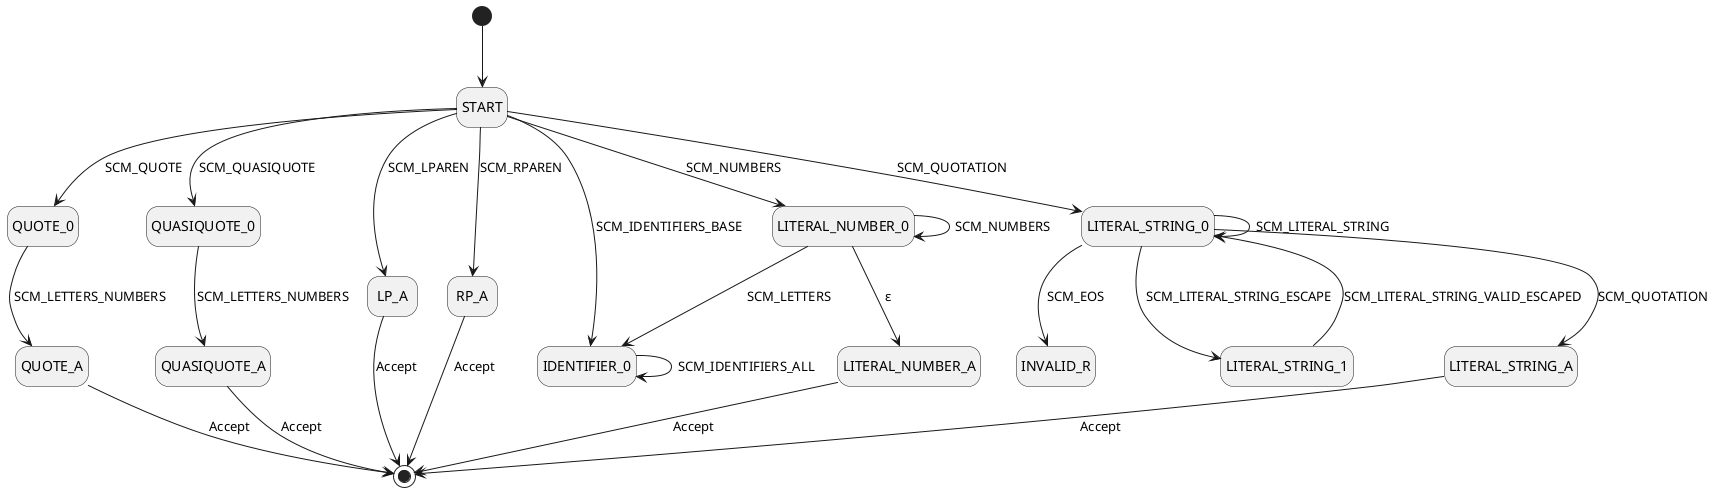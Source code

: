 @startuml
hide empty description

' Define the states
[*] --> START

START --> QUOTE_0 : SCM_QUOTE
START --> QUASIQUOTE_0 : SCM_QUASIQUOTE
START --> LP_A : SCM_LPAREN
START --> RP_A : SCM_RPAREN
START --> IDENTIFIER_0 : SCM_IDENTIFIERS_BASE
START --> LITERAL_NUMBER_0 : SCM_NUMBERS
START --> LITERAL_STRING_0 : SCM_QUOTATION

QUOTE_0 --> QUOTE_A : SCM_LETTERS_NUMBERS
QUASIQUOTE_0 --> QUASIQUOTE_A : SCM_LETTERS_NUMBERS

IDENTIFIER_0 --> IDENTIFIER_0 : SCM_IDENTIFIERS_ALL
LITERAL_NUMBER_0 --> IDENTIFIER_0 : SCM_LETTERS
LITERAL_NUMBER_0 --> LITERAL_NUMBER_0 : SCM_NUMBERS
LITERAL_NUMBER_0 --> LITERAL_NUMBER_A : ε
LITERAL_STRING_0 --> INVALID_R : SCM_EOS
LITERAL_STRING_0 --> LITERAL_STRING_0 : SCM_LITERAL_STRING
LITERAL_STRING_0 --> LITERAL_STRING_1 : SCM_LITERAL_STRING_ESCAPE
LITERAL_STRING_0 --> LITERAL_STRING_A : SCM_QUOTATION
LITERAL_STRING_1 --> LITERAL_STRING_0 : SCM_LITERAL_STRING_VALID_ESCAPED

QUOTE_A --> [*] : Accept
QUASIQUOTE_A --> [*] : Accept

LP_A --> [*] : Accept
RP_A --> [*] : Accept

LITERAL_NUMBER_A --> [*] : Accept
LITERAL_STRING_A --> [*] : Accept

@enduml
